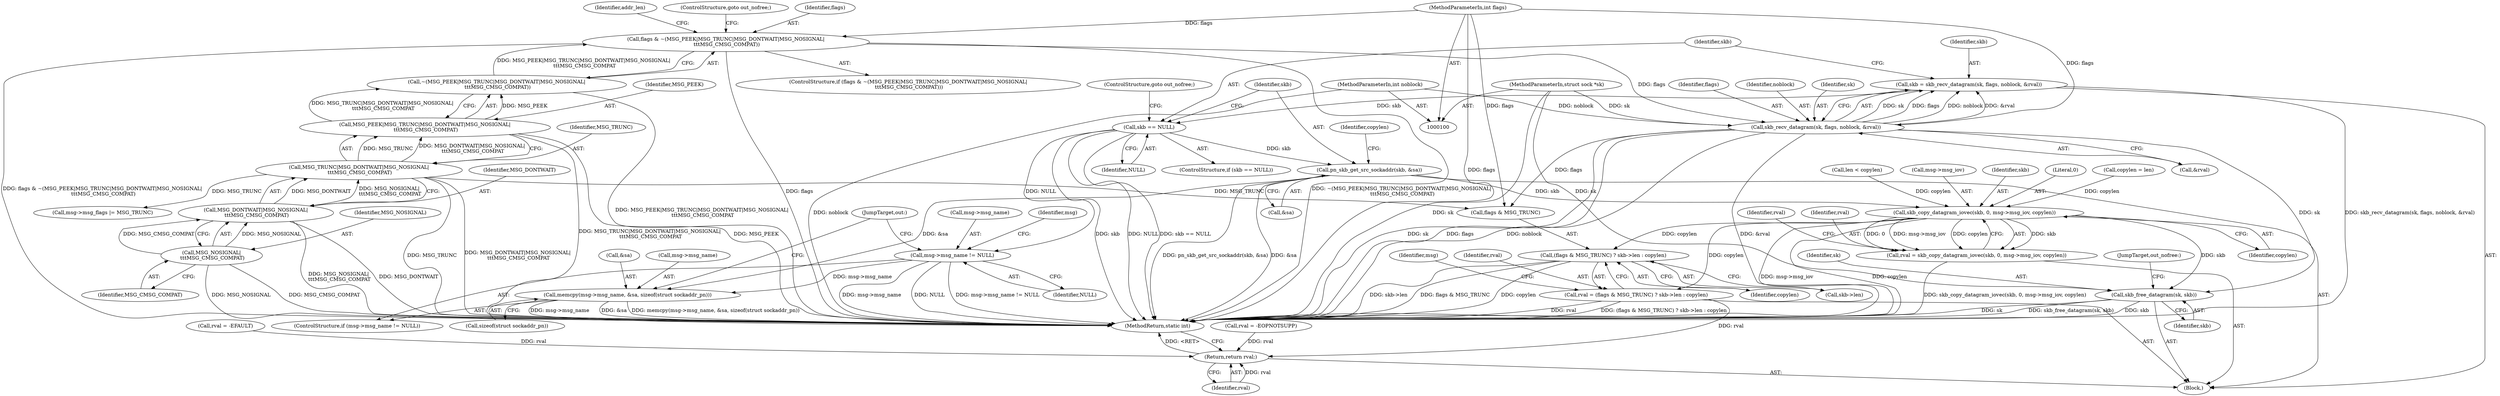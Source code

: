 digraph "0_linux_bceaa90240b6019ed73b49965eac7d167610be69_6@API" {
"1000141" [label="(Call,skb = skb_recv_datagram(sk, flags, noblock, &rval))"];
"1000143" [label="(Call,skb_recv_datagram(sk, flags, noblock, &rval))"];
"1000102" [label="(MethodParameterIn,struct sock *sk)"];
"1000121" [label="(Call,flags & ~(MSG_PEEK|MSG_TRUNC|MSG_DONTWAIT|MSG_NOSIGNAL|\n \t\t\tMSG_CMSG_COMPAT))"];
"1000106" [label="(MethodParameterIn,int flags)"];
"1000123" [label="(Call,~(MSG_PEEK|MSG_TRUNC|MSG_DONTWAIT|MSG_NOSIGNAL|\n \t\t\tMSG_CMSG_COMPAT))"];
"1000124" [label="(Call,MSG_PEEK|MSG_TRUNC|MSG_DONTWAIT|MSG_NOSIGNAL|\n \t\t\tMSG_CMSG_COMPAT)"];
"1000126" [label="(Call,MSG_TRUNC|MSG_DONTWAIT|MSG_NOSIGNAL|\n \t\t\tMSG_CMSG_COMPAT)"];
"1000128" [label="(Call,MSG_DONTWAIT|MSG_NOSIGNAL|\n \t\t\tMSG_CMSG_COMPAT)"];
"1000130" [label="(Call,MSG_NOSIGNAL|\n \t\t\tMSG_CMSG_COMPAT)"];
"1000105" [label="(MethodParameterIn,int noblock)"];
"1000150" [label="(Call,skb == NULL)"];
"1000154" [label="(Call,pn_skb_get_src_sockaddr(skb, &sa))"];
"1000178" [label="(Call,skb_copy_datagram_iovec(skb, 0, msg->msg_iov, copylen))"];
"1000176" [label="(Call,rval = skb_copy_datagram_iovec(skb, 0, msg->msg_iov, copylen))"];
"1000193" [label="(Call,rval = (flags & MSG_TRUNC) ? skb->len : copylen)"];
"1000222" [label="(Return,return rval;)"];
"1000195" [label="(Call,(flags & MSG_TRUNC) ? skb->len : copylen)"];
"1000218" [label="(Call,skb_free_datagram(sk, skb))"];
"1000209" [label="(Call,memcpy(msg->msg_name, &sa, sizeof(struct sockaddr_pn)))"];
"1000204" [label="(Call,msg->msg_name != NULL)"];
"1000154" [label="(Call,pn_skb_get_src_sockaddr(skb, &sa))"];
"1000195" [label="(Call,(flags & MSG_TRUNC) ? skb->len : copylen)"];
"1000141" [label="(Call,skb = skb_recv_datagram(sk, flags, noblock, &rval))"];
"1000180" [label="(Literal,0)"];
"1000142" [label="(Identifier,skb)"];
"1000105" [label="(MethodParameterIn,int noblock)"];
"1000153" [label="(ControlStructure,goto out_nofree;)"];
"1000168" [label="(Call,msg->msg_flags |= MSG_TRUNC)"];
"1000108" [label="(Block,)"];
"1000156" [label="(Call,&sa)"];
"1000123" [label="(Call,~(MSG_PEEK|MSG_TRUNC|MSG_DONTWAIT|MSG_NOSIGNAL|\n \t\t\tMSG_CMSG_COMPAT))"];
"1000115" [label="(Call,rval = -EOPNOTSUPP)"];
"1000155" [label="(Identifier,skb)"];
"1000173" [label="(Call,copylen = len)"];
"1000186" [label="(Identifier,rval)"];
"1000203" [label="(ControlStructure,if (msg->msg_name != NULL))"];
"1000135" [label="(Identifier,addr_len)"];
"1000129" [label="(Identifier,MSG_DONTWAIT)"];
"1000176" [label="(Call,rval = skb_copy_datagram_iovec(skb, 0, msg->msg_iov, copylen))"];
"1000177" [label="(Identifier,rval)"];
"1000150" [label="(Call,skb == NULL)"];
"1000223" [label="(Identifier,rval)"];
"1000151" [label="(Identifier,skb)"];
"1000206" [label="(Identifier,msg)"];
"1000164" [label="(Call,len < copylen)"];
"1000219" [label="(Identifier,sk)"];
"1000147" [label="(Call,&rval)"];
"1000209" [label="(Call,memcpy(msg->msg_name, &sa, sizeof(struct sockaddr_pn)))"];
"1000106" [label="(MethodParameterIn,int flags)"];
"1000131" [label="(Identifier,MSG_NOSIGNAL)"];
"1000222" [label="(Return,return rval;)"];
"1000133" [label="(ControlStructure,goto out_nofree;)"];
"1000202" [label="(Identifier,copylen)"];
"1000221" [label="(JumpTarget,out_nofree:)"];
"1000211" [label="(Identifier,msg)"];
"1000145" [label="(Identifier,flags)"];
"1000149" [label="(ControlStructure,if (skb == NULL))"];
"1000184" [label="(Identifier,copylen)"];
"1000220" [label="(Identifier,skb)"];
"1000122" [label="(Identifier,flags)"];
"1000193" [label="(Call,rval = (flags & MSG_TRUNC) ? skb->len : copylen)"];
"1000128" [label="(Call,MSG_DONTWAIT|MSG_NOSIGNAL|\n \t\t\tMSG_CMSG_COMPAT)"];
"1000152" [label="(Identifier,NULL)"];
"1000126" [label="(Call,MSG_TRUNC|MSG_DONTWAIT|MSG_NOSIGNAL|\n \t\t\tMSG_CMSG_COMPAT)"];
"1000196" [label="(Call,flags & MSG_TRUNC)"];
"1000199" [label="(Call,skb->len)"];
"1000102" [label="(MethodParameterIn,struct sock *sk)"];
"1000178" [label="(Call,skb_copy_datagram_iovec(skb, 0, msg->msg_iov, copylen))"];
"1000125" [label="(Identifier,MSG_PEEK)"];
"1000132" [label="(Identifier,MSG_CMSG_COMPAT)"];
"1000120" [label="(ControlStructure,if (flags & ~(MSG_PEEK|MSG_TRUNC|MSG_DONTWAIT|MSG_NOSIGNAL|\n \t\t\tMSG_CMSG_COMPAT)))"];
"1000210" [label="(Call,msg->msg_name)"];
"1000204" [label="(Call,msg->msg_name != NULL)"];
"1000127" [label="(Identifier,MSG_TRUNC)"];
"1000217" [label="(JumpTarget,out:)"];
"1000224" [label="(MethodReturn,static int)"];
"1000146" [label="(Identifier,noblock)"];
"1000188" [label="(Call,rval = -EFAULT)"];
"1000130" [label="(Call,MSG_NOSIGNAL|\n \t\t\tMSG_CMSG_COMPAT)"];
"1000159" [label="(Identifier,copylen)"];
"1000143" [label="(Call,skb_recv_datagram(sk, flags, noblock, &rval))"];
"1000181" [label="(Call,msg->msg_iov)"];
"1000121" [label="(Call,flags & ~(MSG_PEEK|MSG_TRUNC|MSG_DONTWAIT|MSG_NOSIGNAL|\n \t\t\tMSG_CMSG_COMPAT))"];
"1000218" [label="(Call,skb_free_datagram(sk, skb))"];
"1000208" [label="(Identifier,NULL)"];
"1000213" [label="(Call,&sa)"];
"1000194" [label="(Identifier,rval)"];
"1000179" [label="(Identifier,skb)"];
"1000205" [label="(Call,msg->msg_name)"];
"1000124" [label="(Call,MSG_PEEK|MSG_TRUNC|MSG_DONTWAIT|MSG_NOSIGNAL|\n \t\t\tMSG_CMSG_COMPAT)"];
"1000215" [label="(Call,sizeof(struct sockaddr_pn))"];
"1000144" [label="(Identifier,sk)"];
"1000141" -> "1000108"  [label="AST: "];
"1000141" -> "1000143"  [label="CFG: "];
"1000142" -> "1000141"  [label="AST: "];
"1000143" -> "1000141"  [label="AST: "];
"1000151" -> "1000141"  [label="CFG: "];
"1000141" -> "1000224"  [label="DDG: skb_recv_datagram(sk, flags, noblock, &rval)"];
"1000143" -> "1000141"  [label="DDG: sk"];
"1000143" -> "1000141"  [label="DDG: flags"];
"1000143" -> "1000141"  [label="DDG: noblock"];
"1000143" -> "1000141"  [label="DDG: &rval"];
"1000141" -> "1000150"  [label="DDG: skb"];
"1000143" -> "1000147"  [label="CFG: "];
"1000144" -> "1000143"  [label="AST: "];
"1000145" -> "1000143"  [label="AST: "];
"1000146" -> "1000143"  [label="AST: "];
"1000147" -> "1000143"  [label="AST: "];
"1000143" -> "1000224"  [label="DDG: sk"];
"1000143" -> "1000224"  [label="DDG: flags"];
"1000143" -> "1000224"  [label="DDG: noblock"];
"1000143" -> "1000224"  [label="DDG: &rval"];
"1000102" -> "1000143"  [label="DDG: sk"];
"1000121" -> "1000143"  [label="DDG: flags"];
"1000106" -> "1000143"  [label="DDG: flags"];
"1000105" -> "1000143"  [label="DDG: noblock"];
"1000143" -> "1000196"  [label="DDG: flags"];
"1000143" -> "1000218"  [label="DDG: sk"];
"1000102" -> "1000100"  [label="AST: "];
"1000102" -> "1000224"  [label="DDG: sk"];
"1000102" -> "1000218"  [label="DDG: sk"];
"1000121" -> "1000120"  [label="AST: "];
"1000121" -> "1000123"  [label="CFG: "];
"1000122" -> "1000121"  [label="AST: "];
"1000123" -> "1000121"  [label="AST: "];
"1000133" -> "1000121"  [label="CFG: "];
"1000135" -> "1000121"  [label="CFG: "];
"1000121" -> "1000224"  [label="DDG: ~(MSG_PEEK|MSG_TRUNC|MSG_DONTWAIT|MSG_NOSIGNAL|\n \t\t\tMSG_CMSG_COMPAT)"];
"1000121" -> "1000224"  [label="DDG: flags & ~(MSG_PEEK|MSG_TRUNC|MSG_DONTWAIT|MSG_NOSIGNAL|\n \t\t\tMSG_CMSG_COMPAT)"];
"1000121" -> "1000224"  [label="DDG: flags"];
"1000106" -> "1000121"  [label="DDG: flags"];
"1000123" -> "1000121"  [label="DDG: MSG_PEEK|MSG_TRUNC|MSG_DONTWAIT|MSG_NOSIGNAL|\n \t\t\tMSG_CMSG_COMPAT"];
"1000106" -> "1000100"  [label="AST: "];
"1000106" -> "1000224"  [label="DDG: flags"];
"1000106" -> "1000196"  [label="DDG: flags"];
"1000123" -> "1000124"  [label="CFG: "];
"1000124" -> "1000123"  [label="AST: "];
"1000123" -> "1000224"  [label="DDG: MSG_PEEK|MSG_TRUNC|MSG_DONTWAIT|MSG_NOSIGNAL|\n \t\t\tMSG_CMSG_COMPAT"];
"1000124" -> "1000123"  [label="DDG: MSG_PEEK"];
"1000124" -> "1000123"  [label="DDG: MSG_TRUNC|MSG_DONTWAIT|MSG_NOSIGNAL|\n \t\t\tMSG_CMSG_COMPAT"];
"1000124" -> "1000126"  [label="CFG: "];
"1000125" -> "1000124"  [label="AST: "];
"1000126" -> "1000124"  [label="AST: "];
"1000124" -> "1000224"  [label="DDG: MSG_TRUNC|MSG_DONTWAIT|MSG_NOSIGNAL|\n \t\t\tMSG_CMSG_COMPAT"];
"1000124" -> "1000224"  [label="DDG: MSG_PEEK"];
"1000126" -> "1000124"  [label="DDG: MSG_TRUNC"];
"1000126" -> "1000124"  [label="DDG: MSG_DONTWAIT|MSG_NOSIGNAL|\n \t\t\tMSG_CMSG_COMPAT"];
"1000126" -> "1000128"  [label="CFG: "];
"1000127" -> "1000126"  [label="AST: "];
"1000128" -> "1000126"  [label="AST: "];
"1000126" -> "1000224"  [label="DDG: MSG_TRUNC"];
"1000126" -> "1000224"  [label="DDG: MSG_DONTWAIT|MSG_NOSIGNAL|\n \t\t\tMSG_CMSG_COMPAT"];
"1000128" -> "1000126"  [label="DDG: MSG_DONTWAIT"];
"1000128" -> "1000126"  [label="DDG: MSG_NOSIGNAL|\n \t\t\tMSG_CMSG_COMPAT"];
"1000126" -> "1000168"  [label="DDG: MSG_TRUNC"];
"1000126" -> "1000196"  [label="DDG: MSG_TRUNC"];
"1000128" -> "1000130"  [label="CFG: "];
"1000129" -> "1000128"  [label="AST: "];
"1000130" -> "1000128"  [label="AST: "];
"1000128" -> "1000224"  [label="DDG: MSG_NOSIGNAL|\n \t\t\tMSG_CMSG_COMPAT"];
"1000128" -> "1000224"  [label="DDG: MSG_DONTWAIT"];
"1000130" -> "1000128"  [label="DDG: MSG_NOSIGNAL"];
"1000130" -> "1000128"  [label="DDG: MSG_CMSG_COMPAT"];
"1000130" -> "1000132"  [label="CFG: "];
"1000131" -> "1000130"  [label="AST: "];
"1000132" -> "1000130"  [label="AST: "];
"1000130" -> "1000224"  [label="DDG: MSG_CMSG_COMPAT"];
"1000130" -> "1000224"  [label="DDG: MSG_NOSIGNAL"];
"1000105" -> "1000100"  [label="AST: "];
"1000105" -> "1000224"  [label="DDG: noblock"];
"1000150" -> "1000149"  [label="AST: "];
"1000150" -> "1000152"  [label="CFG: "];
"1000151" -> "1000150"  [label="AST: "];
"1000152" -> "1000150"  [label="AST: "];
"1000153" -> "1000150"  [label="CFG: "];
"1000155" -> "1000150"  [label="CFG: "];
"1000150" -> "1000224"  [label="DDG: skb"];
"1000150" -> "1000224"  [label="DDG: NULL"];
"1000150" -> "1000224"  [label="DDG: skb == NULL"];
"1000150" -> "1000154"  [label="DDG: skb"];
"1000150" -> "1000204"  [label="DDG: NULL"];
"1000154" -> "1000108"  [label="AST: "];
"1000154" -> "1000156"  [label="CFG: "];
"1000155" -> "1000154"  [label="AST: "];
"1000156" -> "1000154"  [label="AST: "];
"1000159" -> "1000154"  [label="CFG: "];
"1000154" -> "1000224"  [label="DDG: pn_skb_get_src_sockaddr(skb, &sa)"];
"1000154" -> "1000224"  [label="DDG: &sa"];
"1000154" -> "1000178"  [label="DDG: skb"];
"1000154" -> "1000209"  [label="DDG: &sa"];
"1000178" -> "1000176"  [label="AST: "];
"1000178" -> "1000184"  [label="CFG: "];
"1000179" -> "1000178"  [label="AST: "];
"1000180" -> "1000178"  [label="AST: "];
"1000181" -> "1000178"  [label="AST: "];
"1000184" -> "1000178"  [label="AST: "];
"1000176" -> "1000178"  [label="CFG: "];
"1000178" -> "1000224"  [label="DDG: msg->msg_iov"];
"1000178" -> "1000224"  [label="DDG: copylen"];
"1000178" -> "1000176"  [label="DDG: skb"];
"1000178" -> "1000176"  [label="DDG: 0"];
"1000178" -> "1000176"  [label="DDG: msg->msg_iov"];
"1000178" -> "1000176"  [label="DDG: copylen"];
"1000164" -> "1000178"  [label="DDG: copylen"];
"1000173" -> "1000178"  [label="DDG: copylen"];
"1000178" -> "1000193"  [label="DDG: copylen"];
"1000178" -> "1000195"  [label="DDG: copylen"];
"1000178" -> "1000218"  [label="DDG: skb"];
"1000176" -> "1000108"  [label="AST: "];
"1000177" -> "1000176"  [label="AST: "];
"1000186" -> "1000176"  [label="CFG: "];
"1000176" -> "1000224"  [label="DDG: skb_copy_datagram_iovec(skb, 0, msg->msg_iov, copylen)"];
"1000193" -> "1000108"  [label="AST: "];
"1000193" -> "1000195"  [label="CFG: "];
"1000194" -> "1000193"  [label="AST: "];
"1000195" -> "1000193"  [label="AST: "];
"1000206" -> "1000193"  [label="CFG: "];
"1000193" -> "1000224"  [label="DDG: rval"];
"1000193" -> "1000224"  [label="DDG: (flags & MSG_TRUNC) ? skb->len : copylen"];
"1000193" -> "1000222"  [label="DDG: rval"];
"1000222" -> "1000108"  [label="AST: "];
"1000222" -> "1000223"  [label="CFG: "];
"1000223" -> "1000222"  [label="AST: "];
"1000224" -> "1000222"  [label="CFG: "];
"1000222" -> "1000224"  [label="DDG: <RET>"];
"1000223" -> "1000222"  [label="DDG: rval"];
"1000188" -> "1000222"  [label="DDG: rval"];
"1000115" -> "1000222"  [label="DDG: rval"];
"1000195" -> "1000199"  [label="CFG: "];
"1000195" -> "1000202"  [label="CFG: "];
"1000196" -> "1000195"  [label="AST: "];
"1000199" -> "1000195"  [label="AST: "];
"1000202" -> "1000195"  [label="AST: "];
"1000195" -> "1000224"  [label="DDG: skb->len"];
"1000195" -> "1000224"  [label="DDG: flags & MSG_TRUNC"];
"1000195" -> "1000224"  [label="DDG: copylen"];
"1000218" -> "1000108"  [label="AST: "];
"1000218" -> "1000220"  [label="CFG: "];
"1000219" -> "1000218"  [label="AST: "];
"1000220" -> "1000218"  [label="AST: "];
"1000221" -> "1000218"  [label="CFG: "];
"1000218" -> "1000224"  [label="DDG: sk"];
"1000218" -> "1000224"  [label="DDG: skb_free_datagram(sk, skb)"];
"1000218" -> "1000224"  [label="DDG: skb"];
"1000209" -> "1000203"  [label="AST: "];
"1000209" -> "1000215"  [label="CFG: "];
"1000210" -> "1000209"  [label="AST: "];
"1000213" -> "1000209"  [label="AST: "];
"1000215" -> "1000209"  [label="AST: "];
"1000217" -> "1000209"  [label="CFG: "];
"1000209" -> "1000224"  [label="DDG: memcpy(msg->msg_name, &sa, sizeof(struct sockaddr_pn))"];
"1000209" -> "1000224"  [label="DDG: msg->msg_name"];
"1000209" -> "1000224"  [label="DDG: &sa"];
"1000204" -> "1000209"  [label="DDG: msg->msg_name"];
"1000204" -> "1000203"  [label="AST: "];
"1000204" -> "1000208"  [label="CFG: "];
"1000205" -> "1000204"  [label="AST: "];
"1000208" -> "1000204"  [label="AST: "];
"1000211" -> "1000204"  [label="CFG: "];
"1000217" -> "1000204"  [label="CFG: "];
"1000204" -> "1000224"  [label="DDG: msg->msg_name"];
"1000204" -> "1000224"  [label="DDG: NULL"];
"1000204" -> "1000224"  [label="DDG: msg->msg_name != NULL"];
}
